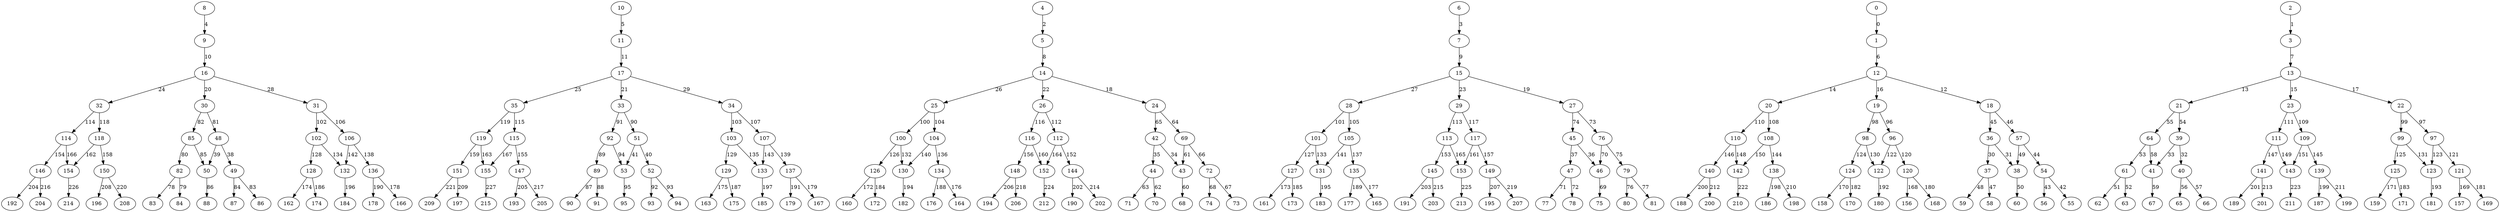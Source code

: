 digraph {
   146  ->  204 [label="216"] ;
   147  ->  205 [label="217"] ;
   144  ->  202 [label="214"] ;
   145  ->  203 [label="215"] ;
   140  ->  200 [label="212"] ;
   141  ->  201 [label="213"] ;
   138  ->  198 [label="210"] ;
   139  ->  199 [label="211"] ;
   113  ->  153 [label="165"] ;
   148  ->  206 [label="218"] ;
   149  ->  207 [label="219"] ;
   101  ->  131 [label="133"] ;
   100  ->  130 [label="132"] ;
   99  ->  123 [label="131"] ;
   98  ->  122 [label="130"] ;
   105  ->  135 [label="137"] ;
   104  ->  134 [label="136"] ;
   103  ->  133 [label="135"] ;
   102  ->  132 [label="134"] ;
   107  ->  137 [label="139"] ;
   106  ->  136 [label="138"] ;
   114  ->  154 [label="166"] ;
   16  ->  32 [label="24"] ;
   17  ->  35 [label="25"] ;
   14  ->  25 [label="26"] ;
   15  ->  28 [label="27"] ;
   16  ->  30 [label="20"] ;
   17  ->  33 [label="21"] ;
   14  ->  26 [label="22"] ;
   15  ->  29 [label="23"] ;
   116  ->  152 [label="160"] ;
   16  ->  31 [label="28"] ;
   17  ->  34 [label="29"] ;
   117  ->  153 [label="161"] ;
   0  ->  1 [label="0"] ;
   8  ->  9 [label="4"] ;
   5  ->  14 [label="8"] ;
   119  ->  155 [label="163"] ;
   35  ->  119 [label="119"] ;
   96  ->  120 [label="120"] ;
   97  ->  121 [label="121"] ;
   96  ->  122 [label="122"] ;
   97  ->  123 [label="123"] ;
   98  ->  124 [label="124"] ;
   99  ->  125 [label="125"] ;
   100  ->  126 [label="126"] ;
   101  ->  127 [label="127"] ;
   102  ->  128 [label="128"] ;
   103  ->  129 [label="129"] ;
   115  ->  155 [label="167"] ;
   32  ->  118 [label="118"] ;
   41  ->  67 [label="59"] ;
   64  ->  41 [label="58"] ;
   21  ->  64 [label="55"] ;
   21  ->  39 [label="54"] ;
   40  ->  66 [label="57"] ;
   40  ->  65 [label="56"] ;
   61  ->  62 [label="51"] ;
   38  ->  60 [label="50"] ;
   64  ->  61 [label="53"] ;
   61  ->  63 [label="52"] ;
   112  ->  152 [label="164"] ;
   141  ->  189 [label="201"] ;
   139  ->  187 [label="199"] ;
   137  ->  167 [label="179"] ;
   140  ->  188 [label="200"] ;
   131  ->  183 [label="195"] ;
   130  ->  182 [label="194"] ;
   133  ->  185 [label="197"] ;
   136  ->  166 [label="178"] ;
   137  ->  179 [label="191"] ;
   136  ->  178 [label="190"] ;
   123  ->  181 [label="193"] ;
   122  ->  180 [label="192"] ;
   35  ->  115 [label="115"] ;
   32  ->  114 [label="114"] ;
   89  ->  91 [label="88"] ;
   92  ->  89 [label="89"] ;
   23  ->  111 [label="111"] ;
   20  ->  110 [label="110"] ;
   29  ->  113 [label="113"] ;
   26  ->  112 [label="112"] ;
   30  ->  85 [label="82"] ;
   49  ->  86 [label="83"] ;
   85  ->  82 [label="80"] ;
   30  ->  48 [label="81"] ;
   50  ->  88 [label="86"] ;
   89  ->  90 [label="87"] ;
   49  ->  87 [label="84"] ;
   85  ->  50 [label="85"] ;
   138  ->  186 [label="198"] ;
   148  ->  194 [label="206"] ;
   154  ->  214 [label="226"] ;
   6  ->  7 [label="3"] ;
   135  ->  165 [label="177"] ;
   3  ->  13 [label="7"] ;
   153  ->  213 [label="225"] ;
   20  ->  108 [label="108"] ;
   23  ->  109 [label="109"] ;
   31  ->  102 [label="102"] ;
   34  ->  103 [label="103"] ;
   25  ->  100 [label="100"] ;
   28  ->  101 [label="101"] ;
   31  ->  106 [label="106"] ;
   34  ->  107 [label="107"] ;
   25  ->  104 [label="104"] ;
   28  ->  105 [label="105"] ;
   48  ->  50 [label="39"] ;
   48  ->  49 [label="38"] ;
   39  ->  41 [label="33"] ;
   39  ->  40 [label="32"] ;
   36  ->  38 [label="31"] ;
   36  ->  37 [label="30"] ;
   45  ->  47 [label="37"] ;
   45  ->  46 [label="36"] ;
   42  ->  44 [label="35"] ;
   42  ->  43 [label="34"] ;
   147  ->  193 [label="205"] ;
   143  ->  211 [label="223"] ;
   134  ->  164 [label="176"] ;
   43  ->  68 [label="60"] ;
   69  ->  43 [label="61"] ;
   44  ->  70 [label="62"] ;
   44  ->  71 [label="63"] ;
   24  ->  69 [label="64"] ;
   24  ->  42 [label="65"] ;
   69  ->  72 [label="66"] ;
   72  ->  73 [label="67"] ;
   72  ->  74 [label="68"] ;
   46  ->  75 [label="69"] ;
   129  ->  163 [label="175"] ;
   128  ->  162 [label="174"] ;
   127  ->  161 [label="173"] ;
   126  ->  160 [label="172"] ;
   125  ->  159 [label="171"] ;
   124  ->  158 [label="170"] ;
   145  ->  191 [label="203"] ;
   142  ->  210 [label="222"] ;
   121  ->  169 [label="181"] ;
   124  ->  170 [label="182"] ;
   125  ->  171 [label="183"] ;
   120  ->  168 [label="180"] ;
   4  ->  5 [label="2"] ;
   118  ->  154 [label="162"] ;
   129  ->  175 [label="187"] ;
   126  ->  172 [label="184"] ;
   1  ->  12 [label="6"] ;
   150  ->  208 [label="220"] ;
   128  ->  174 [label="186"] ;
   134  ->  176 [label="188"] ;
   135  ->  177 [label="189"] ;
   144  ->  190 [label="202"] ;
   132  ->  184 [label="196"] ;
   151  ->  209 [label="221"] ;
   127  ->  173 [label="185"] ;
   22  ->  99 [label="99"] ;
   19  ->  98 [label="98"] ;
   120  ->  156 [label="168"] ;
   121  ->  157 [label="169"] ;
   33  ->  92 [label="91"] ;
   33  ->  51 [label="90"] ;
   52  ->  94 [label="93"] ;
   52  ->  93 [label="92"] ;
   53  ->  95 [label="95"] ;
   92  ->  53 [label="94"] ;
   22  ->  97 [label="97"] ;
   19  ->  96 [label="96"] ;
   11  ->  17 [label="11"] ;
   9  ->  16 [label="10"] ;
   13  ->  21 [label="13"] ;
   12  ->  18 [label="12"] ;
   13  ->  23 [label="15"] ;
   12  ->  20 [label="14"] ;
   13  ->  22 [label="17"] ;
   12  ->  19 [label="16"] ;
   15  ->  27 [label="19"] ;
   14  ->  24 [label="18"] ;
   29  ->  117 [label="117"] ;
   26  ->  116 [label="116"] ;
   146  ->  192 [label="204"] ;
   109  ->  143 [label="151"] ;
   108  ->  142 [label="150"] ;
   113  ->  145 [label="153"] ;
   112  ->  144 [label="152"] ;
   115  ->  147 [label="155"] ;
   114  ->  146 [label="154"] ;
   117  ->  149 [label="157"] ;
   116  ->  148 [label="156"] ;
   119  ->  151 [label="159"] ;
   118  ->  150 [label="158"] ;
   149  ->  195 [label="207"] ;
   152  ->  212 [label="224"] ;
   37  ->  59 [label="48"] ;
   57  ->  38 [label="49"] ;
   18  ->  57 [label="46"] ;
   37  ->  58 [label="47"] ;
   57  ->  54 [label="44"] ;
   18  ->  36 [label="45"] ;
   54  ->  55 [label="42"] ;
   54  ->  56 [label="43"] ;
   51  ->  52 [label="40"] ;
   51  ->  53 [label="41"] ;
   2  ->  3 [label="1"] ;
   10  ->  11 [label="5"] ;
   7  ->  15 [label="9"] ;
   110  ->  140 [label="146"] ;
   111  ->  141 [label="147"] ;
   108  ->  138 [label="144"] ;
   109  ->  139 [label="145"] ;
   106  ->  132 [label="142"] ;
   107  ->  133 [label="143"] ;
   104  ->  130 [label="140"] ;
   105  ->  131 [label="141"] ;
   151  ->  197 [label="209"] ;
   150  ->  196 [label="208"] ;
   110  ->  142 [label="148"] ;
   111  ->  143 [label="149"] ;
   79  ->  81 [label="77"] ;
   79  ->  80 [label="76"] ;
   76  ->  79 [label="75"] ;
   27  ->  45 [label="74"] ;
   27  ->  76 [label="73"] ;
   47  ->  78 [label="72"] ;
   47  ->  77 [label="71"] ;
   76  ->  46 [label="70"] ;
   82  ->  84 [label="79"] ;
   82  ->  83 [label="78"] ;
   155  ->  215 [label="227"] ;
}
